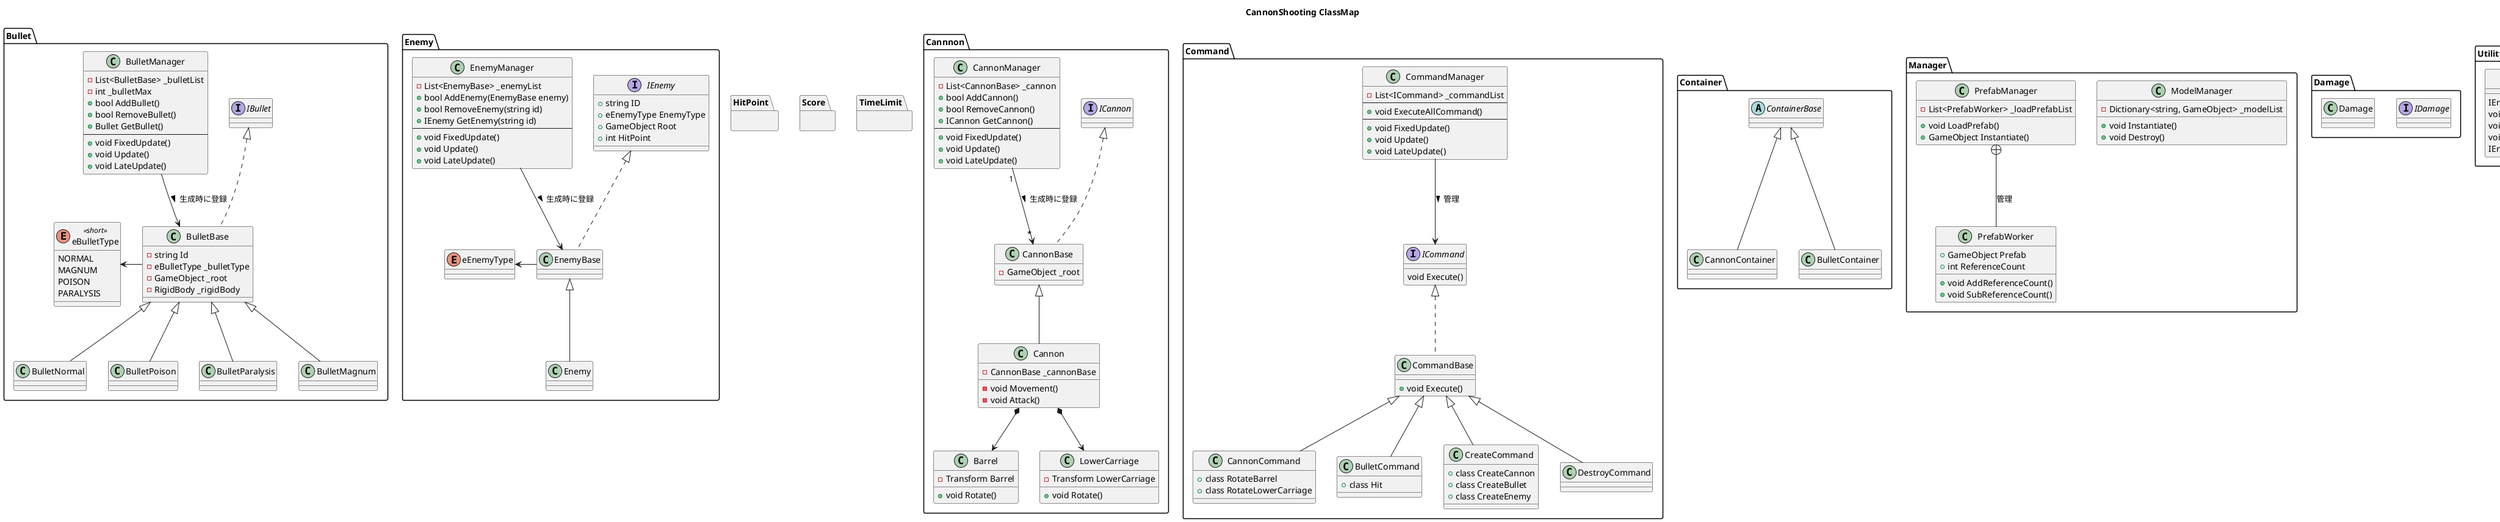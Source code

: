 @startuml CannonShooting
title CannonShooting ClassMap

/'
オブジェクト指向のポイント
ドメイン(業務の関心事)のデータとロジックを一緒にしてオブジェクト単位でまとめる技法
手続き型はトップダウン、オブジェクト指向はパーツを作って関係を構築していくボトムアップ

1登場人物の整理 (業務の関心事を洗い出す)
ヒト(業務活動の当事者)：プレイヤー・敵
モノ(人が業務を遂行するときの関心の対象)：大砲・大砲の弾・エネミー、制限時間・スコア・HP
コト(事象)：大砲とエネミーの衝突、大砲の弾とエネミーの衝突

2各々の関心事を説明する
'/

'大砲のロジックをどのようにMonoBehaviourのメインルーチンに繋げるか (MonoBehaviourが何らかの形で知っている必要がある)
'Animationファイルの管理・再生制御をどのように行うか
'BarrelとLowerCarriageのドメインロジックがどのようにTransfromを知っているようにするか

' キャノン
Package Cannnon{

    class CannonManager{
        - List<CannonBase> _cannon
        + bool AddCannon()
        + bool RemoveCannon()
        + ICannon GetCannon()
        --
        + void FixedUpdate()
        + void Update()
        + void LateUpdate()
    }
    CannonManager "1"-->"*" CannonBase : 生成時に登録 >

    '機能の使用を提供するインターフェース
    '機能を呼ぶ場合はこのインターフェースを通して呼ぶ
    interface ICannon{
    }

    class CannonBase{
        - GameObject _root
    }
    CannonBase .up.|> ICannon

    class Cannon {
        - CannonBase _cannonBase
        - void Movement()
        - void Attack()
    }
    Cannon -up-|> CannonBase
    Cannon *--> Barrel
    Cannon *--> LowerCarriage

    class LowerCarriage{
        - Transform LowerCarriage
        + void Rotate()
    }

    class Barrel{
        - Transform Barrel
        + void Rotate()
    }

}

'弾
Package Bullet{
    '弾の属性のEnumeration
    enum eBulletType<<short>>{
        NORMAL
        MAGNUM
        POISON
        PARALYSIS
    }

    ' 弾クラスの管理
    class BulletManager{
        - List<BulletBase> _bulletList
        - int _bulletMax
        + bool AddBullet()
        + bool RemoveBullet()
        + Bullet GetBullet()
        --
        + void FixedUpdate()
        + void Update()
        + void LateUpdate()
    }
    BulletManager -down-> BulletBase : 生成時に登録 >

    '弾のアクセス保証クラス
    interface IBullet{
    }

    '弾の基礎クラス
    class BulletBase{
        - string Id
        - eBulletType _bulletType
        - GameObject _root
        - RigidBody _rigidBody
    }
    BulletBase .up.|> IBullet
    BulletBase -left-> eBulletType

    class BulletNormal{
    }
    BulletNormal -up-|> BulletBase

    class BulletPoison{
    }
    BulletPoison -up-|> BulletBase

    class BulletParalysis{
    }
    BulletParalysis -up-|> BulletBase

    class BulletMagnum{
    }
    BulletMagnum -up-|> BulletBase
}

'コマンド
Package Command{

    'コマンドの管理クラス
    class CommandManager{
        - List<ICommand> _commandList
        ---
        + void ExecuteAllCommand()
        ---
        + void FixedUpdate()
        + void Update()
        + void LateUpdate()
    }
    CommandManager -down-> ICommand : 管理 >

    ' Commandのアクセスインターフェース
    interface ICommand{
        void Execute()
    }

    ' コマンドの基礎クラス
    class CommandBase{
        + void Execute()
    }
    CommandBase .up.|> ICommand

    'キャノン関連のコマンド
    class CannonCommand{
        + class RotateBarrel
        + class RotateLowerCarriage
    }
    CannonCommand -up-|> CommandBase
    
    '弾関連のコマンド
    class BulletCommand{
        + class Hit
    }
    BulletCommand -up-|> CommandBase

    '生成関連のコマンド
    class CreateCommand{
        + class CreateCannon
        + class CreateBullet
        + class CreateEnemy
    }
    CreateCommand -up-|> CommandBase

    '削除関連のコマンド
    class DestroyCommand{

    }
    DestroyCommand -up-|> CommandBase
}

' 敵
Package Enemy{

    '敵の管理クラス
    class EnemyManager{
        - List<EnemyBase> _enemyList
        + bool AddEnemy(EnemyBase enemy)
        + bool RemoveEnemy(string id)
        + IEnemy GetEnemy(string id)
        --
        + void FixedUpdate()
        + void Update()
        + void LateUpdate()
    }
    EnemyManager -down-> EnemyBase : 生成時に登録 >

    enum eEnemyType{

    }

    '敵のアクセス保証インターフェース
    interface IEnemy{
        + string ID
        + eEnemyType EnemyType
        + GameObject Root
        + int HitPoint
    }

    ' 敵の基礎クラス
    class EnemyBase{
    }
    EnemyBase .up.|> IEnemy
    EnemyBase -left-> eEnemyType

    '各種敵定義クラス
    class Enemy{

    }
    Enemy -up-|> EnemyBase
}

' コンテナ
Package Container{

    'コンテナの基礎クラス
    abstract ContainerBase{
    }

    'キャノンのGameObjectアクセス保証コンテナ
    class CannonContainer{
    }
    CannonContainer -up-|> ContainerBase

    '弾のGameObjectアクセス保証コンテナ
    class BulletContainer{
    }
    BulletContainer -up-|> ContainerBase
}

Package Manager{

    '生成したGameObjectの管理クラス
    class ModelManager{
        - Dictionary<string, GameObject> _modelList
        + void Instantiate()
        + void Destroy()
    }

    ' Prefabの管理クラス
    class PrefabManager{
        - List<PrefabWorker> _loadPrefabList
        + void LoadPrefab()
        + GameObject Instantiate()
    }
    PrefabManager +-down- PrefabWorker : 管理

    ' 管理されるPrefab定義クラス
    class PrefabWorker{
        + GameObject Prefab
        + int ReferenceCount
        + void AddReferenceCount()
        + void SubReferenceCount()
    }
}

Package Damage{

    ' ダメージ定義クラスへのアクセス権限
    Interface IDamage{

    }

    class Damage{
        
    }
}

Package HitPoint{

}

Package Score{

}

Package TimeLimit{

}

Package Utility{

    Interface BaseSystem{
        IEnumerator Initialize()
        void FixedUpdate()
        void Update()
        void LateUpdate()
        IEnumerator Termination()
    }
}
@enduml